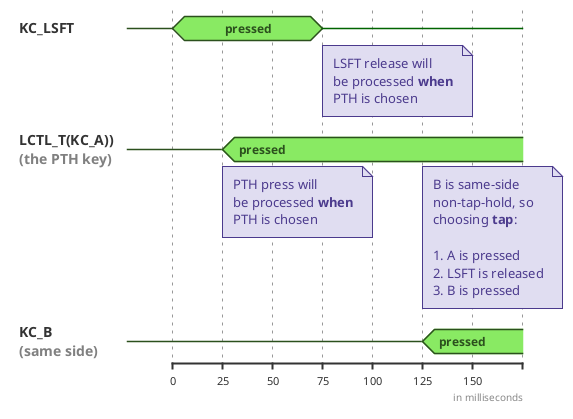 @startuml
!procedure is_down($name)
$name is pressed #89ea63;line:2b501d
!endprocedure

!procedure is_up($name)
$name is {-}
!endprocedure

!procedure new_concise($text, $name)
concise "$text" as $name
$name has "<color:#2b501d>pressed" as pressed
is_up($name)
!endprocedure

!theme toy

skinparam defaultFontName "JetBrains Mono NL"
skinparam Padding 4
skinparam NoteBackgroundColor #e0ddf1
skinparam NoteBorderColor #4b3a8d
skinparam NoteFontColor #4b3a8d
skinparam NoteFontStyle normal

<style>
document {
   BackgroundColor transparent
}

footer {
    HorizontalAlignment right
}
</style>

mode compact

new_concise("KC_LSFT", S)
new_concise("LCTL_T(KC_A))\n<color:grey>(the PTH key)</color>", X)
new_concise("KC_B\n<color:grey>(same side)</color>", B)


@0
is_down(S)

@25
is_down(X)
note bottom of X
PTH press will
be processed **when**
PTH is chosen
end note

@50
@75
is_up(S)
note bottom of S
LSFT release will
be processed **when**
PTH is chosen
end note

@100
@125
is_down(B)
note bottom of X
B is same-side
non-tap-hold, so
choosing **tap**:

1. A is pressed
2. LSFT is released
3. B is pressed
end note

@150

footer "in milliseconds"

@enduml
